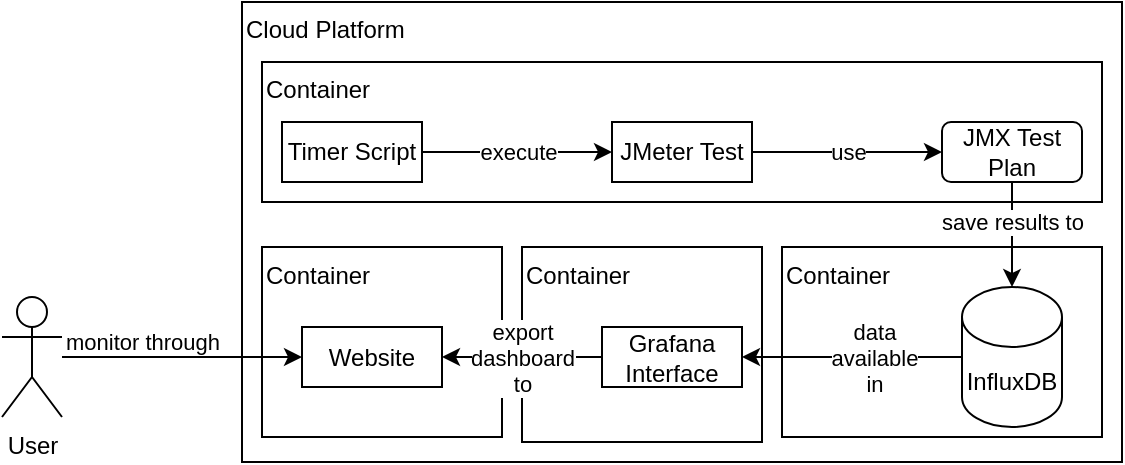 <mxfile version="14.4.2" type="device"><diagram id="CoHP4dpjfaNTgfyyt-iC" name="Page-1"><mxGraphModel dx="813" dy="435" grid="1" gridSize="10" guides="1" tooltips="1" connect="1" arrows="1" fold="1" page="1" pageScale="1" pageWidth="827" pageHeight="1169" math="0" shadow="0"><root><mxCell id="0"/><mxCell id="1" parent="0"/><mxCell id="jOXaUgRjEXCO2cvEEU_Y-1" value="Cloud Platform" style="rounded=0;whiteSpace=wrap;html=1;align=left;verticalAlign=top;" parent="1" vertex="1"><mxGeometry x="250" y="50" width="440" height="230" as="geometry"/></mxCell><mxCell id="jOXaUgRjEXCO2cvEEU_Y-3" value="Container" style="rounded=0;whiteSpace=wrap;html=1;align=left;verticalAlign=top;" parent="1" vertex="1"><mxGeometry x="260" y="80" width="420" height="70" as="geometry"/></mxCell><mxCell id="jOXaUgRjEXCO2cvEEU_Y-5" value="User" style="shape=umlActor;verticalLabelPosition=bottom;verticalAlign=top;html=1;outlineConnect=0;" parent="1" vertex="1"><mxGeometry x="130" y="197.5" width="30" height="60" as="geometry"/></mxCell><mxCell id="jOXaUgRjEXCO2cvEEU_Y-9" value="use" style="edgeStyle=orthogonalEdgeStyle;rounded=0;orthogonalLoop=1;jettySize=auto;html=1;entryX=0;entryY=0.5;entryDx=0;entryDy=0;" parent="1" source="jOXaUgRjEXCO2cvEEU_Y-10" target="jOXaUgRjEXCO2cvEEU_Y-12" edge="1"><mxGeometry relative="1" as="geometry"/></mxCell><mxCell id="jOXaUgRjEXCO2cvEEU_Y-10" value="JMeter Test" style="rounded=0;whiteSpace=wrap;html=1;align=center;verticalAlign=middle;" parent="1" vertex="1"><mxGeometry x="435" y="110" width="70" height="30" as="geometry"/></mxCell><mxCell id="jOXaUgRjEXCO2cvEEU_Y-12" value="JMX Test Plan" style="rounded=1;whiteSpace=wrap;html=1;align=center;" parent="1" vertex="1"><mxGeometry x="600" y="110" width="70" height="30" as="geometry"/></mxCell><mxCell id="jOXaUgRjEXCO2cvEEU_Y-15" value="execute" style="edgeStyle=orthogonalEdgeStyle;rounded=0;orthogonalLoop=1;jettySize=auto;html=1;entryX=0;entryY=0.5;entryDx=0;entryDy=0;" parent="1" source="jOXaUgRjEXCO2cvEEU_Y-16" target="jOXaUgRjEXCO2cvEEU_Y-10" edge="1"><mxGeometry relative="1" as="geometry"/></mxCell><mxCell id="jOXaUgRjEXCO2cvEEU_Y-16" value="Timer Script" style="rounded=0;whiteSpace=wrap;html=1;align=center;verticalAlign=middle;" parent="1" vertex="1"><mxGeometry x="270" y="110" width="70" height="30" as="geometry"/></mxCell><mxCell id="jOXaUgRjEXCO2cvEEU_Y-17" value="Container" style="rounded=0;whiteSpace=wrap;html=1;align=left;verticalAlign=top;" parent="1" vertex="1"><mxGeometry x="520" y="172.5" width="160" height="95" as="geometry"/></mxCell><mxCell id="jOXaUgRjEXCO2cvEEU_Y-11" value="save results to" style="edgeStyle=orthogonalEdgeStyle;rounded=0;orthogonalLoop=1;jettySize=auto;html=1;entryX=0.5;entryY=0;entryDx=0;entryDy=0;entryPerimeter=0;" parent="1" source="jOXaUgRjEXCO2cvEEU_Y-12" target="jOXaUgRjEXCO2cvEEU_Y-14" edge="1"><mxGeometry x="-0.238" relative="1" as="geometry"><mxPoint x="699" y="205.0" as="targetPoint"/><mxPoint as="offset"/></mxGeometry></mxCell><mxCell id="jOXaUgRjEXCO2cvEEU_Y-14" value="InfluxDB" style="shape=cylinder3;whiteSpace=wrap;html=1;boundedLbl=1;backgroundOutline=1;size=15;align=center;" parent="1" vertex="1"><mxGeometry x="610" y="192.5" width="50" height="70" as="geometry"/></mxCell><mxCell id="o4NjSEz4X-HzCEdVJw-3-1" value="Container" style="rounded=0;whiteSpace=wrap;html=1;align=left;verticalAlign=top;" vertex="1" parent="1"><mxGeometry x="390" y="172.5" width="120" height="97.5" as="geometry"/></mxCell><mxCell id="jOXaUgRjEXCO2cvEEU_Y-2" value="Container" style="rounded=0;whiteSpace=wrap;html=1;align=left;verticalAlign=top;" parent="1" vertex="1"><mxGeometry x="260" y="172.5" width="120" height="95" as="geometry"/></mxCell><mxCell id="jOXaUgRjEXCO2cvEEU_Y-6" value="Website" style="rounded=0;whiteSpace=wrap;html=1;align=center;verticalAlign=middle;" parent="1" vertex="1"><mxGeometry x="280" y="212.5" width="70" height="30" as="geometry"/></mxCell><mxCell id="jOXaUgRjEXCO2cvEEU_Y-8" value="Grafana&lt;br&gt;Interface" style="rounded=0;whiteSpace=wrap;html=1;align=center;verticalAlign=middle;" parent="1" vertex="1"><mxGeometry x="430" y="212.5" width="70" height="30" as="geometry"/></mxCell><mxCell id="jOXaUgRjEXCO2cvEEU_Y-7" value="export&lt;br&gt;dashboard&lt;br&gt;to" style="edgeStyle=orthogonalEdgeStyle;rounded=0;orthogonalLoop=1;jettySize=auto;html=1;entryX=1;entryY=0.5;entryDx=0;entryDy=0;" parent="1" source="jOXaUgRjEXCO2cvEEU_Y-8" target="jOXaUgRjEXCO2cvEEU_Y-6" edge="1"><mxGeometry relative="1" as="geometry"/></mxCell><mxCell id="jOXaUgRjEXCO2cvEEU_Y-13" value="data &lt;br&gt;available&lt;br&gt;in" style="edgeStyle=orthogonalEdgeStyle;rounded=0;orthogonalLoop=1;jettySize=auto;html=1;entryX=1;entryY=0.5;entryDx=0;entryDy=0;" parent="1" source="jOXaUgRjEXCO2cvEEU_Y-14" target="jOXaUgRjEXCO2cvEEU_Y-8" edge="1"><mxGeometry x="-0.2" relative="1" as="geometry"><mxPoint as="offset"/><mxPoint x="510" y="235" as="targetPoint"/></mxGeometry></mxCell><mxCell id="jOXaUgRjEXCO2cvEEU_Y-4" value="monitor through" style="edgeStyle=orthogonalEdgeStyle;rounded=0;orthogonalLoop=1;jettySize=auto;html=1;entryX=0;entryY=0.5;entryDx=0;entryDy=0;" parent="1" source="jOXaUgRjEXCO2cvEEU_Y-5" target="jOXaUgRjEXCO2cvEEU_Y-6" edge="1"><mxGeometry x="-0.333" y="7" relative="1" as="geometry"><mxPoint y="-1" as="offset"/></mxGeometry></mxCell></root></mxGraphModel></diagram></mxfile>